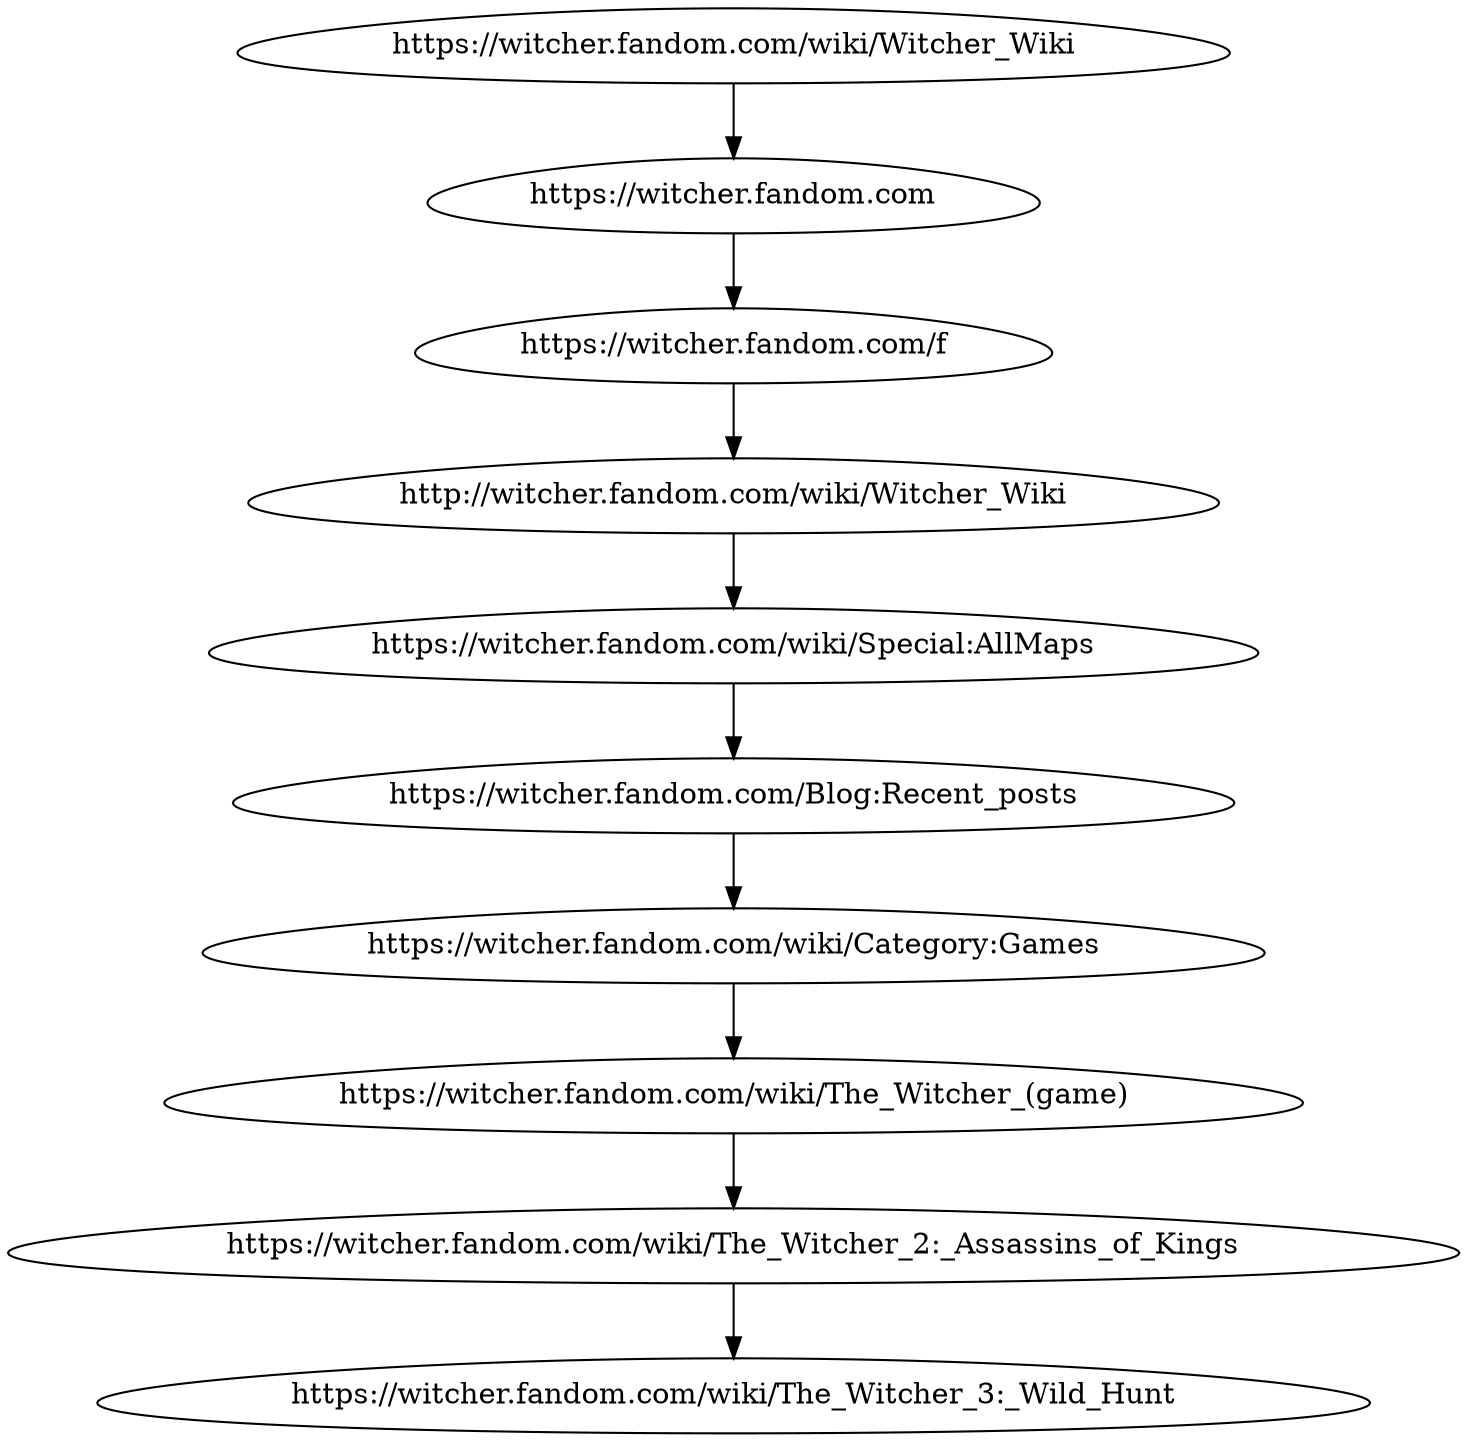 digraph tree {
	"https://witcher.fandom.com/wiki/Witcher_Wiki" [label="https://witcher.fandom.com/wiki/Witcher_Wiki", shape=egg]
	"https://witcher.fandom.com" [label="https://witcher.fandom.com", shape=egg]
	"https://witcher.fandom.com/f" [label="https://witcher.fandom.com/f", shape=egg]
	"http://witcher.fandom.com/wiki/Witcher_Wiki" [label="http://witcher.fandom.com/wiki/Witcher_Wiki", shape=egg]
	"https://witcher.fandom.com/wiki/Special:AllMaps" [label="https://witcher.fandom.com/wiki/Special:AllMaps", shape=egg]
	"https://witcher.fandom.com/Blog:Recent_posts" [label="https://witcher.fandom.com/Blog:Recent_posts", shape=egg]
	"https://witcher.fandom.com/wiki/Category:Games" [label="https://witcher.fandom.com/wiki/Category:Games", shape=egg]
	"https://witcher.fandom.com/wiki/The_Witcher_(game)" [label="https://witcher.fandom.com/wiki/The_Witcher_(game)", shape=egg]
	"https://witcher.fandom.com/wiki/The_Witcher_2:_Assassins_of_Kings" [label="https://witcher.fandom.com/wiki/The_Witcher_2:_Assassins_of_Kings", shape=egg]
	"https://witcher.fandom.com/wiki/The_Witcher_3:_Wild_Hunt" [label="https://witcher.fandom.com/wiki/The_Witcher_3:_Wild_Hunt", shape=egg]

	"https://witcher.fandom.com/wiki/Witcher_Wiki" -> "https://witcher.fandom.com"
	"https://witcher.fandom.com" -> "https://witcher.fandom.com/f"
	"https://witcher.fandom.com/f" -> "http://witcher.fandom.com/wiki/Witcher_Wiki"
	"http://witcher.fandom.com/wiki/Witcher_Wiki" -> "https://witcher.fandom.com/wiki/Special:AllMaps"
	"https://witcher.fandom.com/wiki/Special:AllMaps" -> "https://witcher.fandom.com/Blog:Recent_posts"
	"https://witcher.fandom.com/Blog:Recent_posts" -> "https://witcher.fandom.com/wiki/Category:Games"
	"https://witcher.fandom.com/wiki/Category:Games" -> "https://witcher.fandom.com/wiki/The_Witcher_(game)"
	"https://witcher.fandom.com/wiki/The_Witcher_(game)" -> "https://witcher.fandom.com/wiki/The_Witcher_2:_Assassins_of_Kings"
	"https://witcher.fandom.com/wiki/The_Witcher_2:_Assassins_of_Kings" -> "https://witcher.fandom.com/wiki/The_Witcher_3:_Wild_Hunt"
}